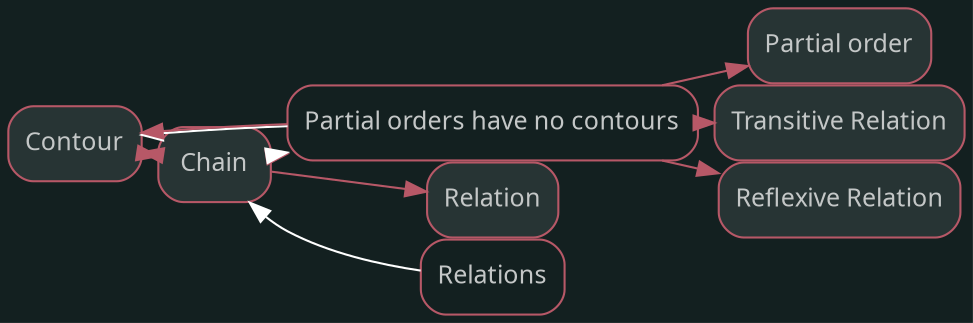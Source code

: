 digraph "Contour" {graph [nodesep=0,ranksep=0,rankdir="LR",bgcolor="#132020"];node [shape="rectangle",style="rounded,filled",fontname="sans",fontsize="12px",labelfontname="sans",color="#b75867",fillcolor="#273434",fontcolor="#c4c7c7"];"Contour" [label="Contour",tooltip="Contour",URL="/Knowledge/Contour.html",target="_parent"];"Chain" [label="Chain",tooltip="Chain",URL="/Knowledge/Chain.html",target="_parent"];subgraph "Forward Contour" {edge [color="#b75867"];"Contour" -> "Chain";}
node [shape="rectangle",style="rounded",fontname="sans",fontsize="12px",labelfontname="sans",color="#b75867",fillcolor="#FFFFFF",fontcolor="#c4c7c7"];"Partial orders have no contours" [label="Partial orders have no contours",tooltip="Partial orders have no contours",URL="/Knowledge/Partial orders have no contours.html",target="_parent"];subgraph "Backward Contour" {edge [dir="back",color="#FFFFFF"];"Contour" -> "Partial orders have no contours";}node [shape="rectangle",style="rounded,filled",fontname="sans",fontsize="12px",labelfontname="sans",color="#b75867",fillcolor="#273434",fontcolor="#c4c7c7"];"Chain" [label="Chain",tooltip="Chain",URL="/Knowledge/Chain.html",target="_parent"];"Partial orders have no contours" [label="Partial orders have no contours",tooltip="Partial orders have no contours",URL="/Knowledge/Partial orders have no contours.html",target="_parent"];"Contour" [label="Contour",tooltip="Contour",URL="/Knowledge/Contour.html",target="_parent"];"Relation" [label="Relation",tooltip="Relation",URL="/Knowledge/Relation.html",target="_parent"];subgraph "Forward Chain" {edge [color="#b75867"];"Chain" -> "Partial orders have no contours";"Chain" -> "Contour";"Chain" -> "Relation";}
node [shape="rectangle",style="rounded",fontname="sans",fontsize="12px",labelfontname="sans",color="#b75867",fillcolor="#FFFFFF",fontcolor="#c4c7c7"];"Relations" [label="Relations",tooltip="Relations",URL="/Knowledge/Relations.html",target="_parent"];subgraph "Backward Chain" {edge [dir="back",color="#FFFFFF"];"Chain" -> "Relations";}node [shape="rectangle",style="rounded,filled",fontname="sans",fontsize="12px",labelfontname="sans",color="#b75867",fillcolor="#273434",fontcolor="#c4c7c7"];"Partial orders have no contours" [label="Partial orders have no contours",tooltip="Partial orders have no contours",URL="/Knowledge/Partial orders have no contours.html",target="_parent"];"Contour" [label="Contour",tooltip="Contour",URL="/Knowledge/Contour.html",target="_parent"];"Partial order" [label="Partial order",tooltip="Partial order",URL="/Knowledge/Partial order.html",target="_parent"];"Transitive Relation" [label="Transitive Relation",tooltip="Transitive Relation",URL="/Knowledge/Transitive Relation.html",target="_parent"];"Reflexive Relation" [label="Reflexive Relation",tooltip="Reflexive Relation",URL="/Knowledge/Reflexive Relation.html",target="_parent"];subgraph "Forward Partial orders have no contours" {edge [color="#b75867"];"Partial orders have no contours" -> "Contour";"Partial orders have no contours" -> "Partial order";"Partial orders have no contours" -> "Transitive Relation";"Partial orders have no contours" -> "Reflexive Relation";}
node [shape="rectangle",style="rounded",fontname="sans",fontsize="12px",labelfontname="sans",color="#b75867",fillcolor="#FFFFFF",fontcolor="#c4c7c7"];"Chain" [label="Chain",tooltip="Chain",URL="/Knowledge/Chain.html",target="_parent"];subgraph "Backward Partial orders have no contours" {edge [dir="back",color="#FFFFFF"];"Partial orders have no contours" -> "Chain";}}